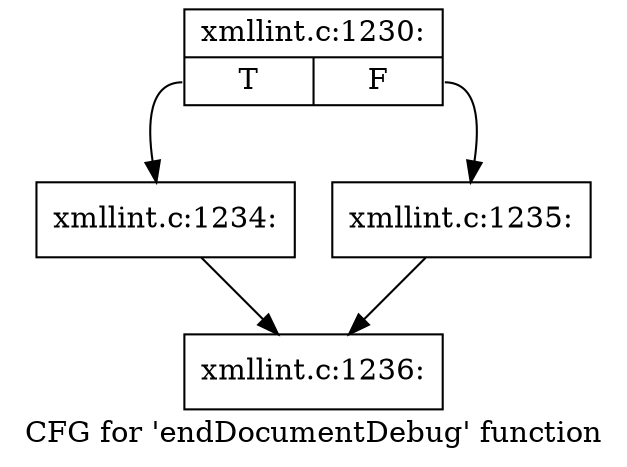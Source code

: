 digraph "CFG for 'endDocumentDebug' function" {
	label="CFG for 'endDocumentDebug' function";

	Node0x4fcdc00 [shape=record,label="{xmllint.c:1230:|{<s0>T|<s1>F}}"];
	Node0x4fcdc00:s0 -> Node0x4fce7d0;
	Node0x4fcdc00:s1 -> Node0x4fcddb0;
	Node0x4fce7d0 [shape=record,label="{xmllint.c:1234:}"];
	Node0x4fce7d0 -> Node0x4fce820;
	Node0x4fcddb0 [shape=record,label="{xmllint.c:1235:}"];
	Node0x4fcddb0 -> Node0x4fce820;
	Node0x4fce820 [shape=record,label="{xmllint.c:1236:}"];
}
